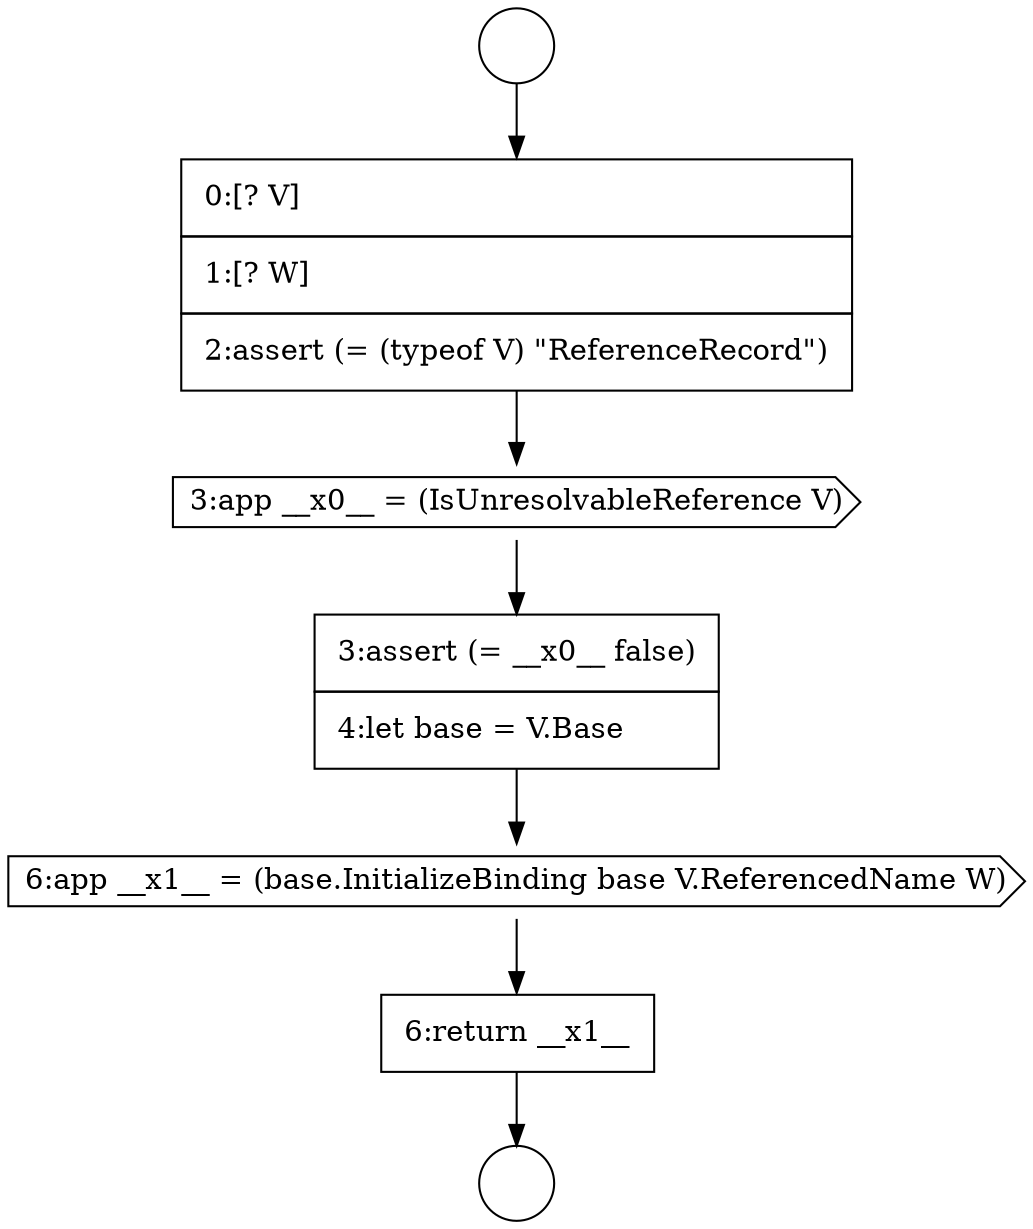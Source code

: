 digraph {
  node352 [shape=circle label=" " color="black" fillcolor="white" style=filled]
  node357 [shape=cds, label=<<font color="black">6:app __x1__ = (base.InitializeBinding base V.ReferencedName W)</font>> color="black" fillcolor="white" style=filled]
  node353 [shape=circle label=" " color="black" fillcolor="white" style=filled]
  node356 [shape=none, margin=0, label=<<font color="black">
    <table border="0" cellborder="1" cellspacing="0" cellpadding="10">
      <tr><td align="left">3:assert (= __x0__ false)</td></tr>
      <tr><td align="left">4:let base = V.Base</td></tr>
    </table>
  </font>> color="black" fillcolor="white" style=filled]
  node355 [shape=cds, label=<<font color="black">3:app __x0__ = (IsUnresolvableReference V)</font>> color="black" fillcolor="white" style=filled]
  node358 [shape=none, margin=0, label=<<font color="black">
    <table border="0" cellborder="1" cellspacing="0" cellpadding="10">
      <tr><td align="left">6:return __x1__</td></tr>
    </table>
  </font>> color="black" fillcolor="white" style=filled]
  node354 [shape=none, margin=0, label=<<font color="black">
    <table border="0" cellborder="1" cellspacing="0" cellpadding="10">
      <tr><td align="left">0:[? V]</td></tr>
      <tr><td align="left">1:[? W]</td></tr>
      <tr><td align="left">2:assert (= (typeof V) &quot;ReferenceRecord&quot;)</td></tr>
    </table>
  </font>> color="black" fillcolor="white" style=filled]
  node355 -> node356 [ color="black"]
  node358 -> node353 [ color="black"]
  node357 -> node358 [ color="black"]
  node356 -> node357 [ color="black"]
  node352 -> node354 [ color="black"]
  node354 -> node355 [ color="black"]
}
